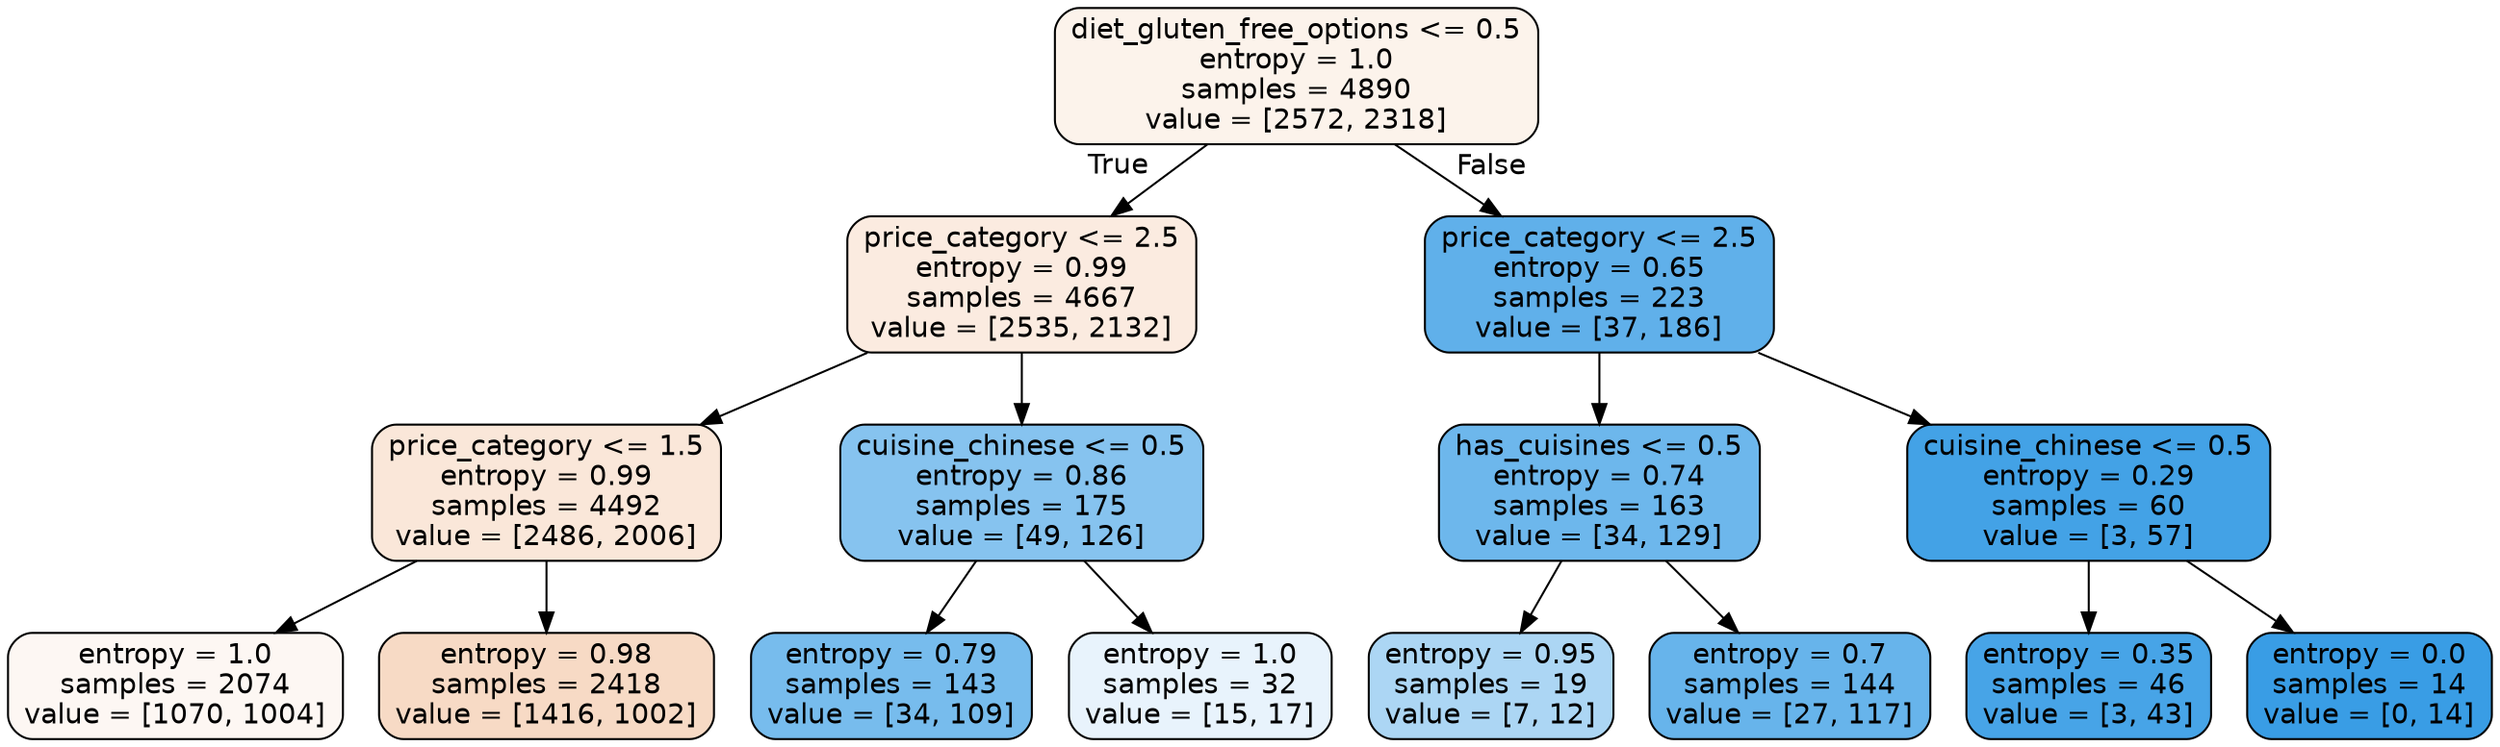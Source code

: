 digraph Tree {
node [shape=box, style="filled, rounded", color="black", fontname="helvetica"] ;
edge [fontname="helvetica"] ;
0 [label="diet_gluten_free_options <= 0.5\nentropy = 1.0\nsamples = 4890\nvalue = [2572, 2318]", fillcolor="#fcf3eb"] ;
1 [label="price_category <= 2.5\nentropy = 0.99\nsamples = 4667\nvalue = [2535, 2132]", fillcolor="#fbebe0"] ;
0 -> 1 [labeldistance=2.5, labelangle=45, headlabel="True"] ;
2 [label="price_category <= 1.5\nentropy = 0.99\nsamples = 4492\nvalue = [2486, 2006]", fillcolor="#fae7d9"] ;
1 -> 2 ;
3 [label="entropy = 1.0\nsamples = 2074\nvalue = [1070, 1004]", fillcolor="#fdf7f3"] ;
2 -> 3 ;
4 [label="entropy = 0.98\nsamples = 2418\nvalue = [1416, 1002]", fillcolor="#f7dac5"] ;
2 -> 4 ;
5 [label="cuisine_chinese <= 0.5\nentropy = 0.86\nsamples = 175\nvalue = [49, 126]", fillcolor="#86c3ef"] ;
1 -> 5 ;
6 [label="entropy = 0.79\nsamples = 143\nvalue = [34, 109]", fillcolor="#77bced"] ;
5 -> 6 ;
7 [label="entropy = 1.0\nsamples = 32\nvalue = [15, 17]", fillcolor="#e8f3fc"] ;
5 -> 7 ;
8 [label="price_category <= 2.5\nentropy = 0.65\nsamples = 223\nvalue = [37, 186]", fillcolor="#60b0ea"] ;
0 -> 8 [labeldistance=2.5, labelangle=-45, headlabel="False"] ;
9 [label="has_cuisines <= 0.5\nentropy = 0.74\nsamples = 163\nvalue = [34, 129]", fillcolor="#6db7ec"] ;
8 -> 9 ;
10 [label="entropy = 0.95\nsamples = 19\nvalue = [7, 12]", fillcolor="#acd6f4"] ;
9 -> 10 ;
11 [label="entropy = 0.7\nsamples = 144\nvalue = [27, 117]", fillcolor="#67b4eb"] ;
9 -> 11 ;
12 [label="cuisine_chinese <= 0.5\nentropy = 0.29\nsamples = 60\nvalue = [3, 57]", fillcolor="#43a2e6"] ;
8 -> 12 ;
13 [label="entropy = 0.35\nsamples = 46\nvalue = [3, 43]", fillcolor="#47a4e7"] ;
12 -> 13 ;
14 [label="entropy = 0.0\nsamples = 14\nvalue = [0, 14]", fillcolor="#399de5"] ;
12 -> 14 ;
}